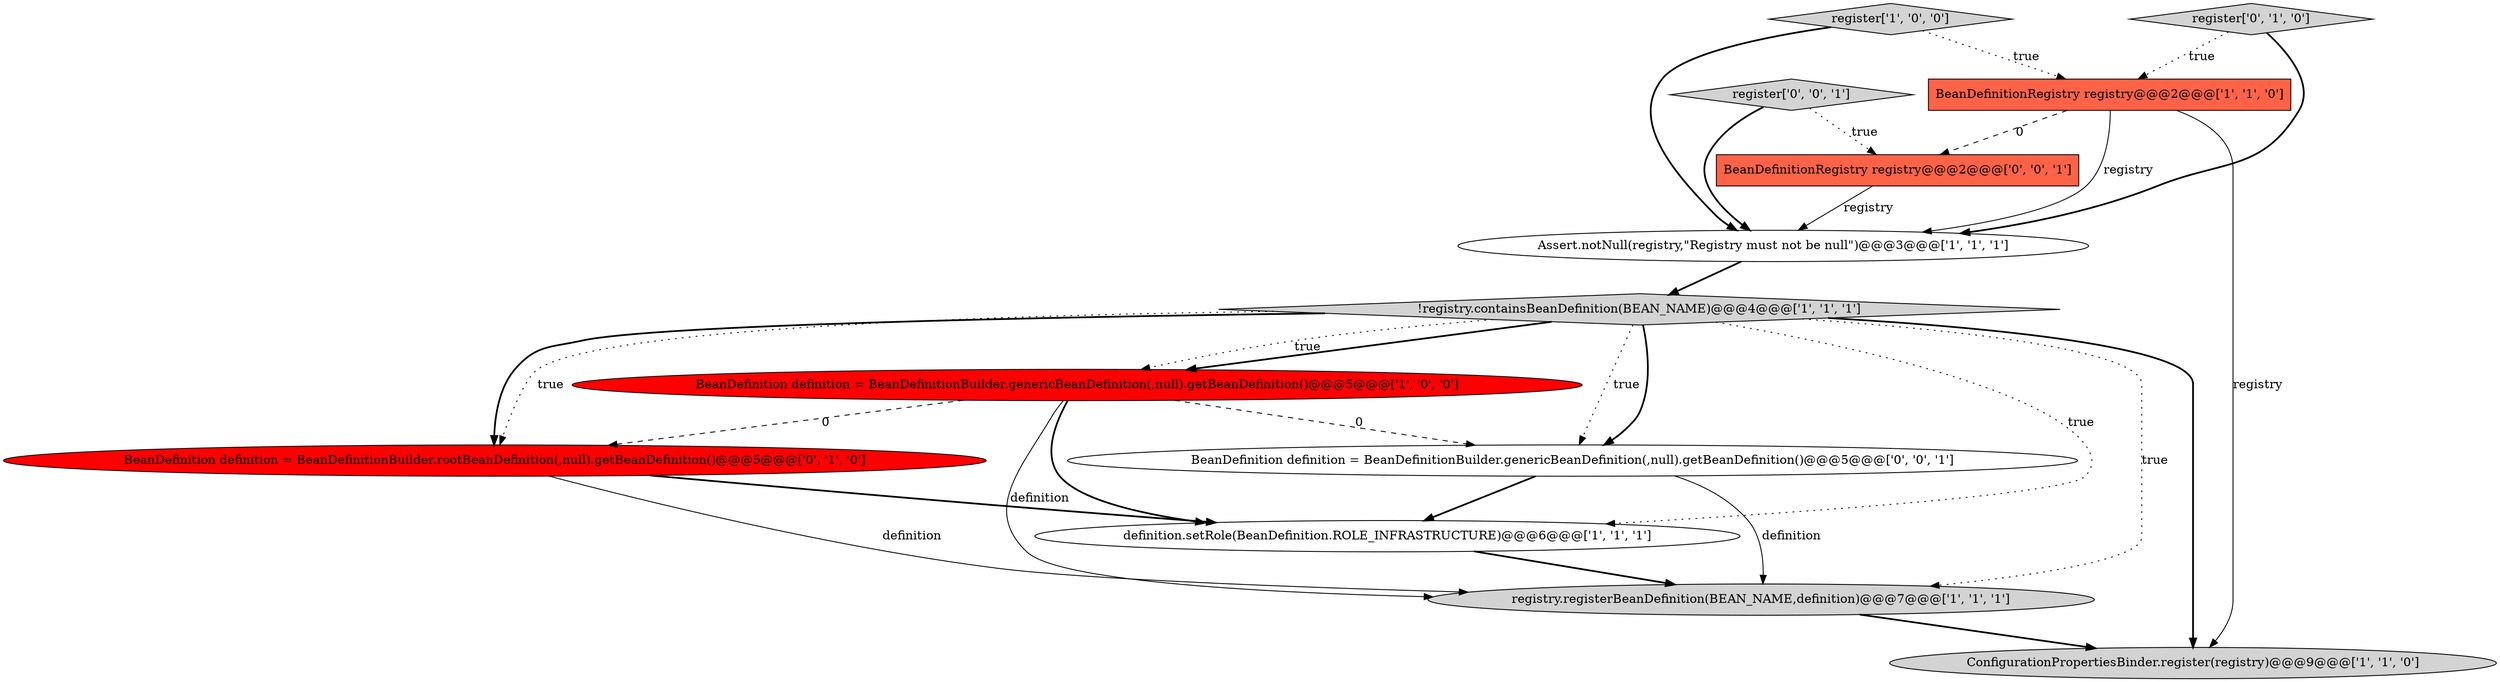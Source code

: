 digraph {
6 [style = filled, label = "BeanDefinitionRegistry registry@@@2@@@['1', '1', '0']", fillcolor = tomato, shape = box image = "AAA0AAABBB1BBB"];
4 [style = filled, label = "Assert.notNull(registry,\"Registry must not be null\")@@@3@@@['1', '1', '1']", fillcolor = white, shape = ellipse image = "AAA0AAABBB1BBB"];
5 [style = filled, label = "registry.registerBeanDefinition(BEAN_NAME,definition)@@@7@@@['1', '1', '1']", fillcolor = lightgray, shape = ellipse image = "AAA0AAABBB1BBB"];
12 [style = filled, label = "BeanDefinition definition = BeanDefinitionBuilder.genericBeanDefinition(,null).getBeanDefinition()@@@5@@@['0', '0', '1']", fillcolor = white, shape = ellipse image = "AAA0AAABBB3BBB"];
8 [style = filled, label = "register['0', '1', '0']", fillcolor = lightgray, shape = diamond image = "AAA0AAABBB2BBB"];
10 [style = filled, label = "BeanDefinitionRegistry registry@@@2@@@['0', '0', '1']", fillcolor = tomato, shape = box image = "AAA0AAABBB3BBB"];
1 [style = filled, label = "BeanDefinition definition = BeanDefinitionBuilder.genericBeanDefinition(,null).getBeanDefinition()@@@5@@@['1', '0', '0']", fillcolor = red, shape = ellipse image = "AAA1AAABBB1BBB"];
3 [style = filled, label = "ConfigurationPropertiesBinder.register(registry)@@@9@@@['1', '1', '0']", fillcolor = lightgray, shape = ellipse image = "AAA0AAABBB1BBB"];
11 [style = filled, label = "register['0', '0', '1']", fillcolor = lightgray, shape = diamond image = "AAA0AAABBB3BBB"];
0 [style = filled, label = "register['1', '0', '0']", fillcolor = lightgray, shape = diamond image = "AAA0AAABBB1BBB"];
7 [style = filled, label = "!registry.containsBeanDefinition(BEAN_NAME)@@@4@@@['1', '1', '1']", fillcolor = lightgray, shape = diamond image = "AAA0AAABBB1BBB"];
9 [style = filled, label = "BeanDefinition definition = BeanDefinitionBuilder.rootBeanDefinition(,null).getBeanDefinition()@@@5@@@['0', '1', '0']", fillcolor = red, shape = ellipse image = "AAA1AAABBB2BBB"];
2 [style = filled, label = "definition.setRole(BeanDefinition.ROLE_INFRASTRUCTURE)@@@6@@@['1', '1', '1']", fillcolor = white, shape = ellipse image = "AAA0AAABBB1BBB"];
5->3 [style = bold, label=""];
7->2 [style = dotted, label="true"];
1->5 [style = solid, label="definition"];
7->1 [style = bold, label=""];
9->2 [style = bold, label=""];
7->12 [style = bold, label=""];
11->10 [style = dotted, label="true"];
12->5 [style = solid, label="definition"];
11->4 [style = bold, label=""];
1->9 [style = dashed, label="0"];
7->9 [style = dotted, label="true"];
0->6 [style = dotted, label="true"];
7->3 [style = bold, label=""];
4->7 [style = bold, label=""];
7->12 [style = dotted, label="true"];
6->10 [style = dashed, label="0"];
7->5 [style = dotted, label="true"];
10->4 [style = solid, label="registry"];
7->9 [style = bold, label=""];
1->12 [style = dashed, label="0"];
12->2 [style = bold, label=""];
8->6 [style = dotted, label="true"];
9->5 [style = solid, label="definition"];
0->4 [style = bold, label=""];
6->4 [style = solid, label="registry"];
1->2 [style = bold, label=""];
6->3 [style = solid, label="registry"];
8->4 [style = bold, label=""];
7->1 [style = dotted, label="true"];
2->5 [style = bold, label=""];
}
